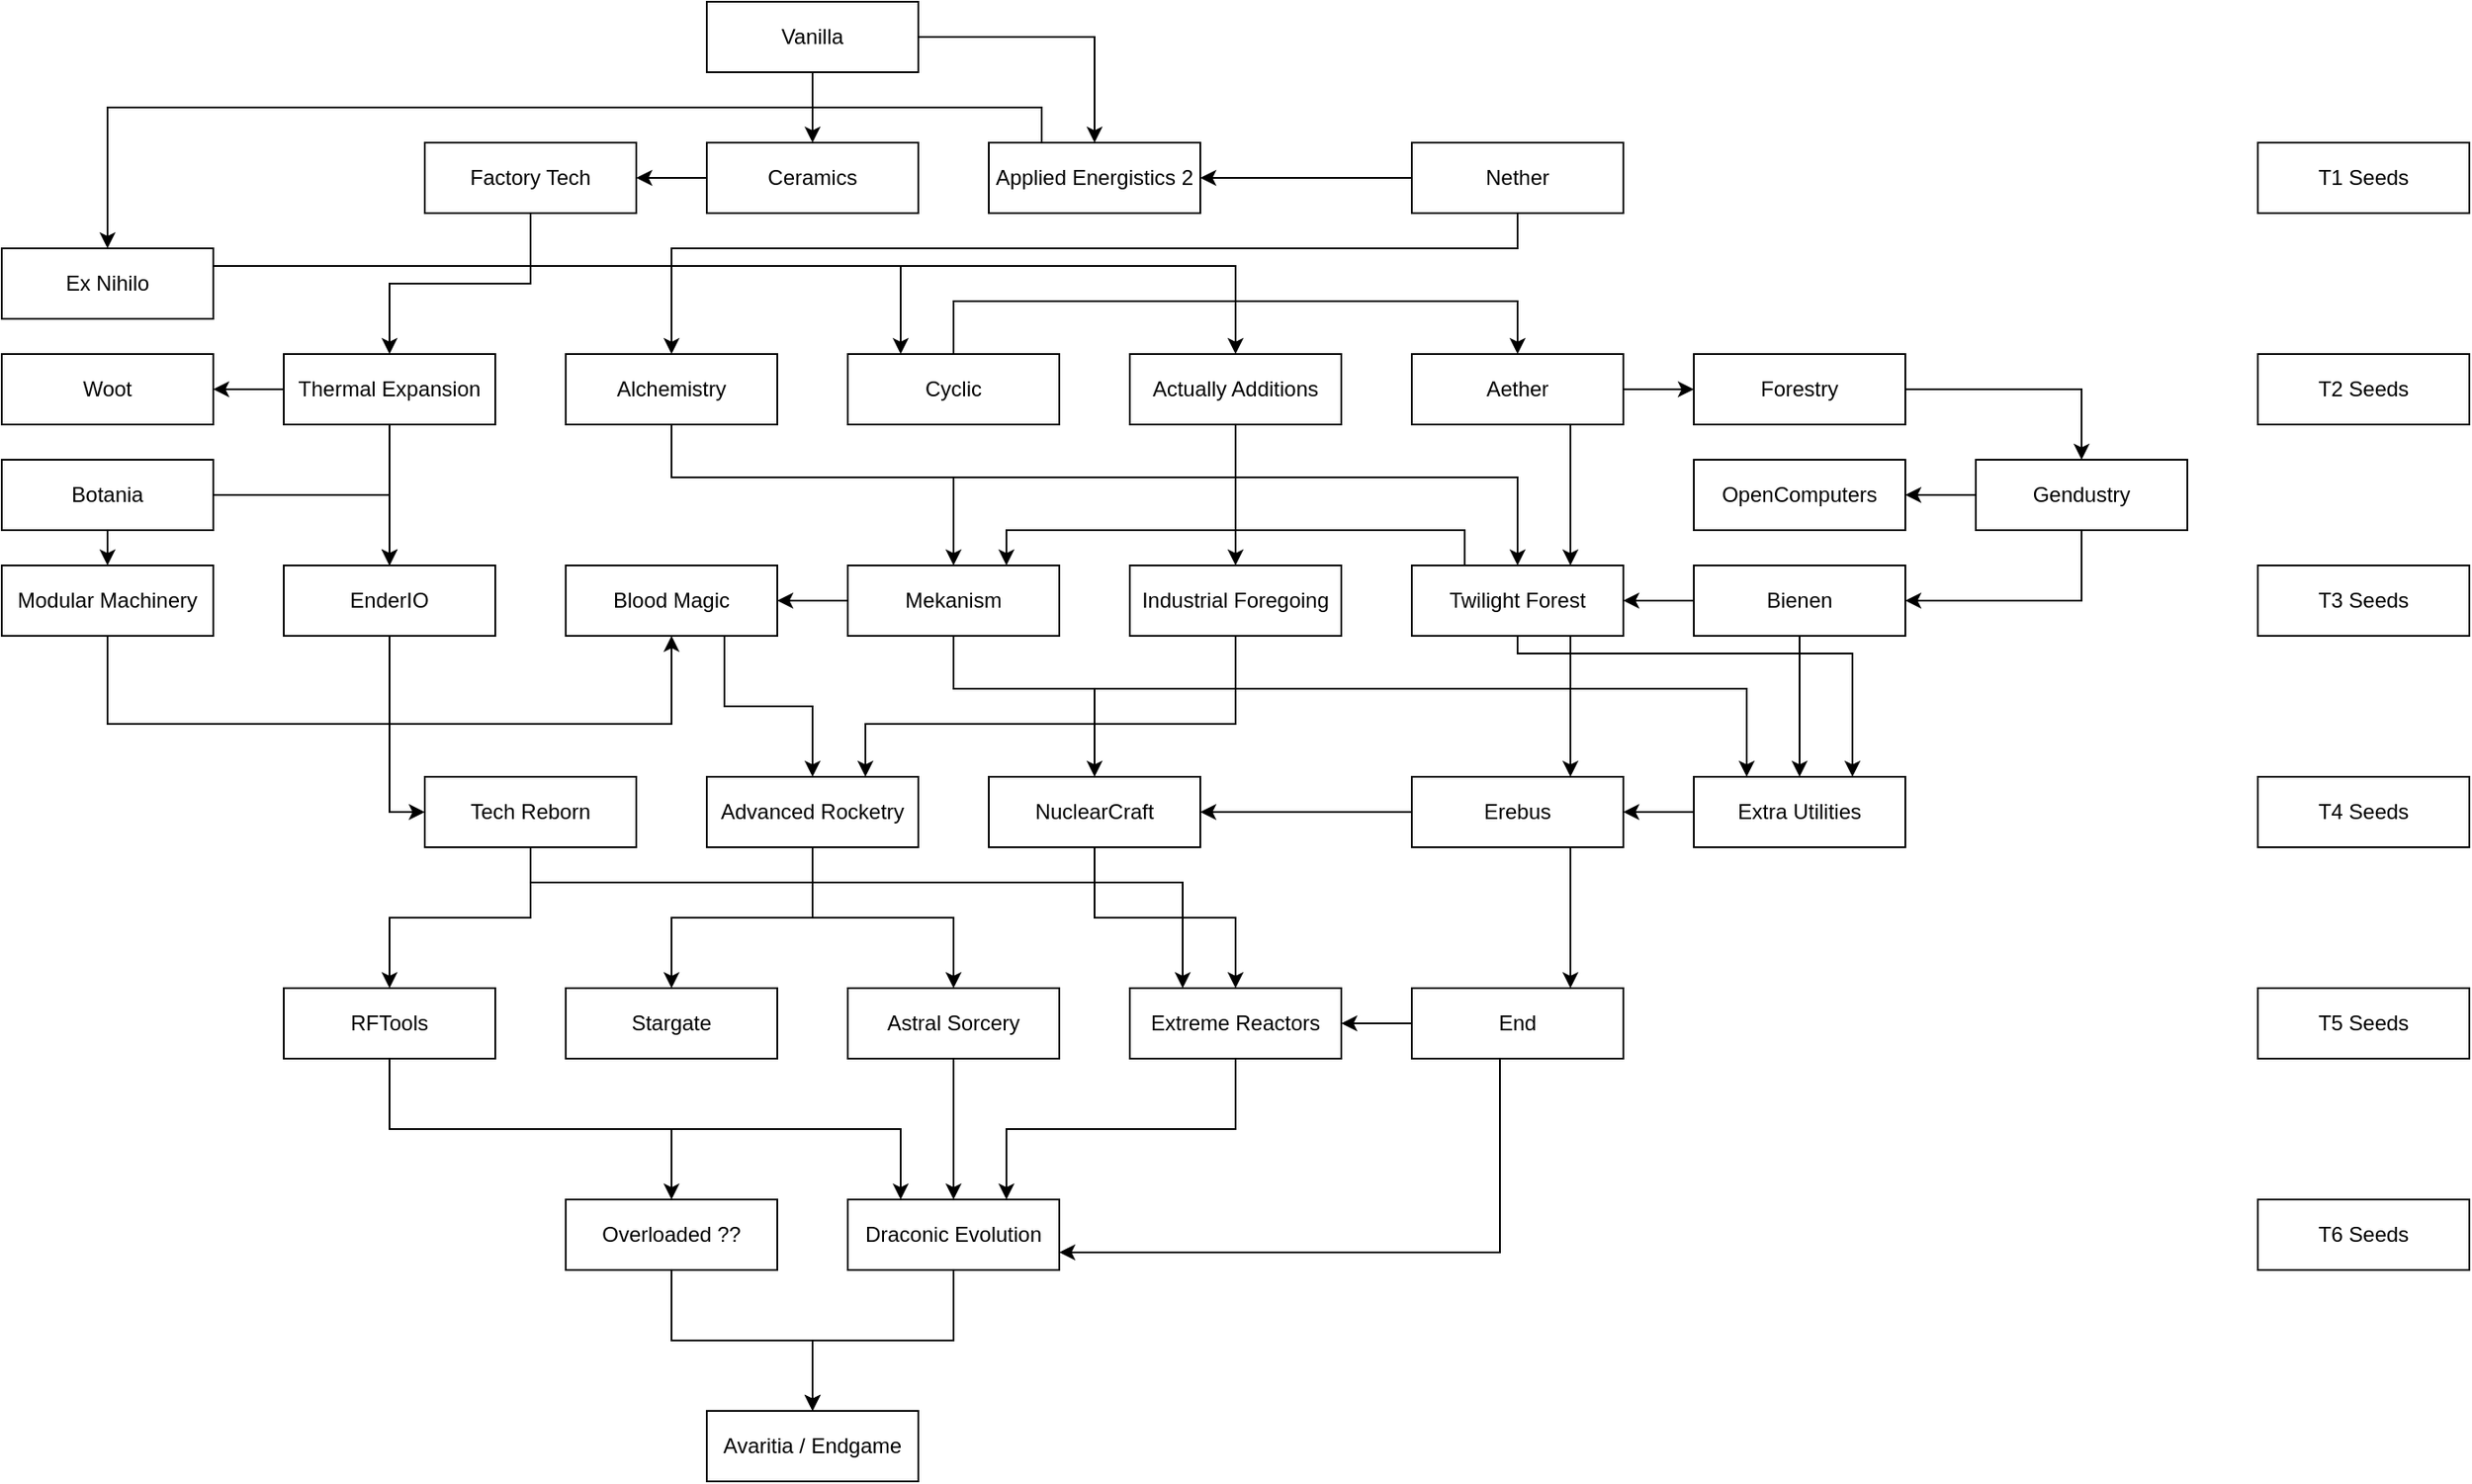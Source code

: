 <mxfile version="12.5.3" type="device"><diagram id="li2SQ4Bsw_zm8HCd5v-s" name="Page-1"><mxGraphModel dx="1086" dy="806" grid="1" gridSize="10" guides="1" tooltips="1" connect="1" arrows="1" fold="1" page="1" pageScale="1" pageWidth="1169" pageHeight="827" math="0" shadow="0"><root><mxCell id="0"/><mxCell id="1" parent="0"/><mxCell id="o-nXF44kHD8iium2Obyb-37" value="" style="edgeStyle=orthogonalEdgeStyle;rounded=0;orthogonalLoop=1;jettySize=auto;html=1;" parent="1" source="o-nXF44kHD8iium2Obyb-1" target="o-nXF44kHD8iium2Obyb-24" edge="1"><mxGeometry relative="1" as="geometry"/></mxCell><mxCell id="o-nXF44kHD8iium2Obyb-39" value="" style="edgeStyle=orthogonalEdgeStyle;rounded=0;orthogonalLoop=1;jettySize=auto;html=1;" parent="1" source="o-nXF44kHD8iium2Obyb-1" target="o-nXF44kHD8iium2Obyb-14" edge="1"><mxGeometry relative="1" as="geometry"><mxPoint x="640" y="60" as="targetPoint"/></mxGeometry></mxCell><mxCell id="o-nXF44kHD8iium2Obyb-1" value="Vanilla" style="rounded=0;whiteSpace=wrap;html=1;" parent="1" vertex="1"><mxGeometry x="440" y="40" width="120" height="40" as="geometry"/></mxCell><mxCell id="o-nXF44kHD8iium2Obyb-94" style="edgeStyle=orthogonalEdgeStyle;rounded=0;orthogonalLoop=1;jettySize=auto;html=1;exitX=0.5;exitY=1;exitDx=0;exitDy=0;entryX=0.75;entryY=0;entryDx=0;entryDy=0;" parent="1" source="o-nXF44kHD8iium2Obyb-2" target="o-nXF44kHD8iium2Obyb-10" edge="1"><mxGeometry relative="1" as="geometry"><Array as="points"><mxPoint x="740" y="450"/><mxPoint x="530" y="450"/></Array></mxGeometry></mxCell><mxCell id="o-nXF44kHD8iium2Obyb-2" value="Industrial Foregoing" style="rounded=0;whiteSpace=wrap;html=1;" parent="1" vertex="1"><mxGeometry x="680" y="360" width="120" height="40" as="geometry"/></mxCell><mxCell id="o-nXF44kHD8iium2Obyb-105" value="" style="edgeStyle=orthogonalEdgeStyle;rounded=0;orthogonalLoop=1;jettySize=auto;html=1;" parent="1" source="o-nXF44kHD8iium2Obyb-3" target="o-nXF44kHD8iium2Obyb-15" edge="1"><mxGeometry relative="1" as="geometry"/></mxCell><mxCell id="o-nXF44kHD8iium2Obyb-3" value="Astral Sorcery" style="rounded=0;whiteSpace=wrap;html=1;" parent="1" vertex="1"><mxGeometry x="520" y="600" width="120" height="40" as="geometry"/></mxCell><mxCell id="o-nXF44kHD8iium2Obyb-92" style="edgeStyle=orthogonalEdgeStyle;rounded=0;orthogonalLoop=1;jettySize=auto;html=1;exitX=0.75;exitY=1;exitDx=0;exitDy=0;" parent="1" source="o-nXF44kHD8iium2Obyb-4" target="o-nXF44kHD8iium2Obyb-10" edge="1"><mxGeometry relative="1" as="geometry"/></mxCell><mxCell id="o-nXF44kHD8iium2Obyb-4" value="Blood Magic" style="rounded=0;whiteSpace=wrap;html=1;" parent="1" vertex="1"><mxGeometry x="360" y="360" width="120" height="40" as="geometry"/></mxCell><mxCell id="o-nXF44kHD8iium2Obyb-63" value="" style="edgeStyle=orthogonalEdgeStyle;rounded=0;orthogonalLoop=1;jettySize=auto;html=1;" parent="1" source="o-nXF44kHD8iium2Obyb-5" target="o-nXF44kHD8iium2Obyb-7" edge="1"><mxGeometry relative="1" as="geometry"><mxPoint x="240" y="320" as="targetPoint"/></mxGeometry></mxCell><mxCell id="o-nXF44kHD8iium2Obyb-66" value="" style="edgeStyle=orthogonalEdgeStyle;rounded=0;orthogonalLoop=1;jettySize=auto;html=1;" parent="1" source="o-nXF44kHD8iium2Obyb-5" edge="1"><mxGeometry relative="1" as="geometry"><mxPoint x="100" y="360" as="targetPoint"/></mxGeometry></mxCell><mxCell id="o-nXF44kHD8iium2Obyb-5" value="Botania" style="rounded=0;whiteSpace=wrap;html=1;" parent="1" vertex="1"><mxGeometry x="40" y="300" width="120" height="40" as="geometry"/></mxCell><mxCell id="o-nXF44kHD8iium2Obyb-6" value="Avaritia / Endgame" style="rounded=0;whiteSpace=wrap;html=1;" parent="1" vertex="1"><mxGeometry x="440" y="840" width="120" height="40" as="geometry"/></mxCell><mxCell id="o-nXF44kHD8iium2Obyb-81" value="" style="edgeStyle=orthogonalEdgeStyle;rounded=0;orthogonalLoop=1;jettySize=auto;html=1;entryX=0;entryY=0.5;entryDx=0;entryDy=0;" parent="1" source="o-nXF44kHD8iium2Obyb-7" target="o-nXF44kHD8iium2Obyb-20" edge="1"><mxGeometry relative="1" as="geometry"><mxPoint x="260" y="480" as="targetPoint"/></mxGeometry></mxCell><mxCell id="o-nXF44kHD8iium2Obyb-7" value="EnderIO" style="rounded=0;whiteSpace=wrap;html=1;" parent="1" vertex="1"><mxGeometry x="200" y="360" width="120" height="40" as="geometry"/></mxCell><mxCell id="o-nXF44kHD8iium2Obyb-83" value="" style="edgeStyle=orthogonalEdgeStyle;rounded=0;orthogonalLoop=1;jettySize=auto;html=1;entryX=0.25;entryY=0;entryDx=0;entryDy=0;" parent="1" source="o-nXF44kHD8iium2Obyb-8" target="o-nXF44kHD8iium2Obyb-12" edge="1"><mxGeometry relative="1" as="geometry"><mxPoint x="580" y="480" as="targetPoint"/><Array as="points"><mxPoint x="580" y="430"/><mxPoint x="1030" y="430"/></Array></mxGeometry></mxCell><mxCell id="o-nXF44kHD8iium2Obyb-93" style="edgeStyle=orthogonalEdgeStyle;rounded=0;orthogonalLoop=1;jettySize=auto;html=1;exitX=0.5;exitY=1;exitDx=0;exitDy=0;entryX=0.5;entryY=0;entryDx=0;entryDy=0;" parent="1" source="o-nXF44kHD8iium2Obyb-8" target="o-nXF44kHD8iium2Obyb-29" edge="1"><mxGeometry relative="1" as="geometry"><Array as="points"><mxPoint x="580" y="430"/><mxPoint x="660" y="430"/></Array></mxGeometry></mxCell><mxCell id="o-nXF44kHD8iium2Obyb-111" value="" style="edgeStyle=orthogonalEdgeStyle;rounded=0;orthogonalLoop=1;jettySize=auto;html=1;" parent="1" source="o-nXF44kHD8iium2Obyb-8" target="o-nXF44kHD8iium2Obyb-4" edge="1"><mxGeometry relative="1" as="geometry"/></mxCell><mxCell id="o-nXF44kHD8iium2Obyb-8" value="Mekanism" style="rounded=0;whiteSpace=wrap;html=1;" parent="1" vertex="1"><mxGeometry x="520" y="360" width="120" height="40" as="geometry"/></mxCell><mxCell id="o-nXF44kHD8iium2Obyb-50" value="" style="edgeStyle=orthogonalEdgeStyle;rounded=0;orthogonalLoop=1;jettySize=auto;html=1;" parent="1" source="o-nXF44kHD8iium2Obyb-9" target="o-nXF44kHD8iium2Obyb-34" edge="1"><mxGeometry relative="1" as="geometry"/></mxCell><mxCell id="o-nXF44kHD8iium2Obyb-64" value="" style="edgeStyle=orthogonalEdgeStyle;rounded=0;orthogonalLoop=1;jettySize=auto;html=1;" parent="1" source="o-nXF44kHD8iium2Obyb-9" target="o-nXF44kHD8iium2Obyb-7" edge="1"><mxGeometry relative="1" as="geometry"/></mxCell><mxCell id="o-nXF44kHD8iium2Obyb-9" value="Thermal Expansion" style="rounded=0;whiteSpace=wrap;html=1;" parent="1" vertex="1"><mxGeometry x="200" y="240" width="120" height="40" as="geometry"/></mxCell><mxCell id="o-nXF44kHD8iium2Obyb-88" value="" style="edgeStyle=orthogonalEdgeStyle;rounded=0;orthogonalLoop=1;jettySize=auto;html=1;" parent="1" source="o-nXF44kHD8iium2Obyb-10" target="o-nXF44kHD8iium2Obyb-33" edge="1"><mxGeometry relative="1" as="geometry"><mxPoint x="500" y="600" as="targetPoint"/></mxGeometry></mxCell><mxCell id="o-nXF44kHD8iium2Obyb-10" value="Advanced Rocketry" style="rounded=0;whiteSpace=wrap;html=1;" parent="1" vertex="1"><mxGeometry x="440" y="480" width="120" height="40" as="geometry"/></mxCell><mxCell id="o-nXF44kHD8iium2Obyb-60" value="" style="edgeStyle=orthogonalEdgeStyle;rounded=0;orthogonalLoop=1;jettySize=auto;html=1;" parent="1" source="o-nXF44kHD8iium2Obyb-11" target="o-nXF44kHD8iium2Obyb-2" edge="1"><mxGeometry relative="1" as="geometry"/></mxCell><mxCell id="o-nXF44kHD8iium2Obyb-11" value="Actually Additions" style="rounded=0;whiteSpace=wrap;html=1;" parent="1" vertex="1"><mxGeometry x="680" y="240" width="120" height="40" as="geometry"/></mxCell><mxCell id="o-nXF44kHD8iium2Obyb-75" value="" style="edgeStyle=orthogonalEdgeStyle;rounded=0;orthogonalLoop=1;jettySize=auto;html=1;" parent="1" source="o-nXF44kHD8iium2Obyb-12" target="o-nXF44kHD8iium2Obyb-18" edge="1"><mxGeometry relative="1" as="geometry"/></mxCell><mxCell id="o-nXF44kHD8iium2Obyb-12" value="Extra Utilities" style="rounded=0;whiteSpace=wrap;html=1;" parent="1" vertex="1"><mxGeometry x="1000" y="480" width="120" height="40" as="geometry"/></mxCell><mxCell id="o-nXF44kHD8iium2Obyb-13" value="OpenComputers" style="rounded=0;whiteSpace=wrap;html=1;" parent="1" vertex="1"><mxGeometry x="1000" y="300" width="120" height="40" as="geometry"/></mxCell><mxCell id="nZScnemNXDAMBwu8Jyb--1" style="edgeStyle=orthogonalEdgeStyle;rounded=0;orthogonalLoop=1;jettySize=auto;html=1;exitX=0.25;exitY=0;exitDx=0;exitDy=0;entryX=0.5;entryY=0;entryDx=0;entryDy=0;" edge="1" parent="1" source="o-nXF44kHD8iium2Obyb-14" target="o-nXF44kHD8iium2Obyb-25"><mxGeometry relative="1" as="geometry"/></mxCell><mxCell id="o-nXF44kHD8iium2Obyb-14" value="Applied Energistics 2" style="rounded=0;whiteSpace=wrap;html=1;" parent="1" vertex="1"><mxGeometry x="600" y="120" width="120" height="40" as="geometry"/></mxCell><mxCell id="o-nXF44kHD8iium2Obyb-36" value="" style="edgeStyle=orthogonalEdgeStyle;rounded=0;orthogonalLoop=1;jettySize=auto;html=1;" parent="1" source="o-nXF44kHD8iium2Obyb-15" target="o-nXF44kHD8iium2Obyb-6" edge="1"><mxGeometry relative="1" as="geometry"/></mxCell><mxCell id="o-nXF44kHD8iium2Obyb-15" value="Draconic Evolution" style="rounded=0;whiteSpace=wrap;html=1;" parent="1" vertex="1"><mxGeometry x="520" y="720" width="120" height="40" as="geometry"/></mxCell><mxCell id="o-nXF44kHD8iium2Obyb-84" value="" style="edgeStyle=orthogonalEdgeStyle;rounded=0;orthogonalLoop=1;jettySize=auto;html=1;entryX=0.75;entryY=0;entryDx=0;entryDy=0;" parent="1" source="o-nXF44kHD8iium2Obyb-16" target="o-nXF44kHD8iium2Obyb-12" edge="1"><mxGeometry relative="1" as="geometry"><Array as="points"><mxPoint x="900" y="410"/><mxPoint x="1090" y="410"/></Array></mxGeometry></mxCell><mxCell id="o-nXF44kHD8iium2Obyb-110" style="edgeStyle=orthogonalEdgeStyle;rounded=0;orthogonalLoop=1;jettySize=auto;html=1;exitX=0.25;exitY=0;exitDx=0;exitDy=0;entryX=0.75;entryY=0;entryDx=0;entryDy=0;" parent="1" source="o-nXF44kHD8iium2Obyb-16" target="o-nXF44kHD8iium2Obyb-8" edge="1"><mxGeometry relative="1" as="geometry"/></mxCell><mxCell id="o-nXF44kHD8iium2Obyb-16" value="Twilight Forest" style="rounded=0;whiteSpace=wrap;html=1;" parent="1" vertex="1"><mxGeometry x="840" y="360" width="120" height="40" as="geometry"/></mxCell><mxCell id="o-nXF44kHD8iium2Obyb-74" value="" style="edgeStyle=orthogonalEdgeStyle;rounded=0;orthogonalLoop=1;jettySize=auto;html=1;" parent="1" source="o-nXF44kHD8iium2Obyb-17" target="o-nXF44kHD8iium2Obyb-21" edge="1"><mxGeometry relative="1" as="geometry"/></mxCell><mxCell id="o-nXF44kHD8iium2Obyb-17" value="Aether" style="rounded=0;whiteSpace=wrap;html=1;" parent="1" vertex="1"><mxGeometry x="840" y="240" width="120" height="40" as="geometry"/></mxCell><mxCell id="o-nXF44kHD8iium2Obyb-78" value="" style="edgeStyle=orthogonalEdgeStyle;rounded=0;orthogonalLoop=1;jettySize=auto;html=1;entryX=1;entryY=0.5;entryDx=0;entryDy=0;" parent="1" source="o-nXF44kHD8iium2Obyb-18" target="o-nXF44kHD8iium2Obyb-29" edge="1"><mxGeometry relative="1" as="geometry"><mxPoint x="760" y="500" as="targetPoint"/></mxGeometry></mxCell><mxCell id="o-nXF44kHD8iium2Obyb-18" value="Erebus" style="rounded=0;whiteSpace=wrap;html=1;" parent="1" vertex="1"><mxGeometry x="840" y="480" width="120" height="40" as="geometry"/></mxCell><mxCell id="o-nXF44kHD8iium2Obyb-69" value="" style="edgeStyle=orthogonalEdgeStyle;rounded=0;orthogonalLoop=1;jettySize=auto;html=1;" parent="1" source="o-nXF44kHD8iium2Obyb-19" target="o-nXF44kHD8iium2Obyb-35" edge="1"><mxGeometry relative="1" as="geometry"><Array as="points"><mxPoint x="900" y="180"/><mxPoint x="420" y="180"/></Array></mxGeometry></mxCell><mxCell id="o-nXF44kHD8iium2Obyb-113" value="" style="edgeStyle=orthogonalEdgeStyle;rounded=0;orthogonalLoop=1;jettySize=auto;html=1;entryX=1;entryY=0.5;entryDx=0;entryDy=0;" parent="1" source="o-nXF44kHD8iium2Obyb-19" target="o-nXF44kHD8iium2Obyb-14" edge="1"><mxGeometry relative="1" as="geometry"><mxPoint x="760" y="140.0" as="targetPoint"/></mxGeometry></mxCell><mxCell id="o-nXF44kHD8iium2Obyb-19" value="Nether" style="rounded=0;whiteSpace=wrap;html=1;" parent="1" vertex="1"><mxGeometry x="840" y="120" width="120" height="40" as="geometry"/></mxCell><mxCell id="o-nXF44kHD8iium2Obyb-96" style="edgeStyle=orthogonalEdgeStyle;rounded=0;orthogonalLoop=1;jettySize=auto;html=1;exitX=0.5;exitY=1;exitDx=0;exitDy=0;" parent="1" source="o-nXF44kHD8iium2Obyb-20" target="o-nXF44kHD8iium2Obyb-30" edge="1"><mxGeometry relative="1" as="geometry"/></mxCell><mxCell id="o-nXF44kHD8iium2Obyb-114" style="edgeStyle=orthogonalEdgeStyle;rounded=0;orthogonalLoop=1;jettySize=auto;html=1;exitX=0.5;exitY=1;exitDx=0;exitDy=0;entryX=0.25;entryY=0;entryDx=0;entryDy=0;" parent="1" source="o-nXF44kHD8iium2Obyb-20" target="o-nXF44kHD8iium2Obyb-26" edge="1"><mxGeometry relative="1" as="geometry"><Array as="points"><mxPoint x="340" y="540"/><mxPoint x="710" y="540"/></Array></mxGeometry></mxCell><mxCell id="o-nXF44kHD8iium2Obyb-20" value="Tech Reborn" style="rounded=0;whiteSpace=wrap;html=1;" parent="1" vertex="1"><mxGeometry x="280" y="480" width="120" height="40" as="geometry"/></mxCell><mxCell id="o-nXF44kHD8iium2Obyb-55" value="" style="edgeStyle=orthogonalEdgeStyle;rounded=0;orthogonalLoop=1;jettySize=auto;html=1;" parent="1" source="o-nXF44kHD8iium2Obyb-21" target="o-nXF44kHD8iium2Obyb-28" edge="1"><mxGeometry relative="1" as="geometry"><mxPoint x="1200" y="260" as="targetPoint"/></mxGeometry></mxCell><mxCell id="o-nXF44kHD8iium2Obyb-21" value="Forestry" style="rounded=0;whiteSpace=wrap;html=1;" parent="1" vertex="1"><mxGeometry x="1000" y="240" width="120" height="40" as="geometry"/></mxCell><mxCell id="o-nXF44kHD8iium2Obyb-76" value="" style="edgeStyle=orthogonalEdgeStyle;rounded=0;orthogonalLoop=1;jettySize=auto;html=1;" parent="1" source="o-nXF44kHD8iium2Obyb-22" target="o-nXF44kHD8iium2Obyb-12" edge="1"><mxGeometry relative="1" as="geometry"/></mxCell><mxCell id="o-nXF44kHD8iium2Obyb-85" value="" style="edgeStyle=orthogonalEdgeStyle;rounded=0;orthogonalLoop=1;jettySize=auto;html=1;" parent="1" source="o-nXF44kHD8iium2Obyb-22" target="o-nXF44kHD8iium2Obyb-16" edge="1"><mxGeometry relative="1" as="geometry"/></mxCell><mxCell id="o-nXF44kHD8iium2Obyb-22" value="Bienen" style="rounded=0;whiteSpace=wrap;html=1;" parent="1" vertex="1"><mxGeometry x="1000" y="360" width="120" height="40" as="geometry"/></mxCell><mxCell id="o-nXF44kHD8iium2Obyb-73" value="" style="edgeStyle=orthogonalEdgeStyle;rounded=0;orthogonalLoop=1;jettySize=auto;html=1;entryX=0.5;entryY=0;entryDx=0;entryDy=0;" parent="1" source="o-nXF44kHD8iium2Obyb-23" target="o-nXF44kHD8iium2Obyb-17" edge="1"><mxGeometry relative="1" as="geometry"><mxPoint x="580" y="160" as="targetPoint"/><Array as="points"><mxPoint x="580" y="210"/><mxPoint x="900" y="210"/></Array></mxGeometry></mxCell><mxCell id="o-nXF44kHD8iium2Obyb-23" value="Cyclic" style="rounded=0;whiteSpace=wrap;html=1;" parent="1" vertex="1"><mxGeometry x="520" y="240" width="120" height="40" as="geometry"/></mxCell><mxCell id="o-nXF44kHD8iium2Obyb-102" value="" style="edgeStyle=orthogonalEdgeStyle;rounded=0;orthogonalLoop=1;jettySize=auto;html=1;" parent="1" source="o-nXF44kHD8iium2Obyb-24" target="o-nXF44kHD8iium2Obyb-27" edge="1"><mxGeometry relative="1" as="geometry"/></mxCell><mxCell id="o-nXF44kHD8iium2Obyb-24" value="Ceramics" style="rounded=0;whiteSpace=wrap;html=1;" parent="1" vertex="1"><mxGeometry x="440" y="120" width="120" height="40" as="geometry"/></mxCell><mxCell id="o-nXF44kHD8iium2Obyb-59" value="" style="edgeStyle=orthogonalEdgeStyle;rounded=0;orthogonalLoop=1;jettySize=auto;html=1;entryX=0.5;entryY=0;entryDx=0;entryDy=0;" parent="1" source="o-nXF44kHD8iium2Obyb-25" target="o-nXF44kHD8iium2Obyb-11" edge="1"><mxGeometry relative="1" as="geometry"><mxPoint x="240" y="200" as="targetPoint"/><Array as="points"><mxPoint x="740" y="190"/></Array></mxGeometry></mxCell><mxCell id="o-nXF44kHD8iium2Obyb-103" style="edgeStyle=orthogonalEdgeStyle;rounded=0;orthogonalLoop=1;jettySize=auto;html=1;exitX=1;exitY=0.25;exitDx=0;exitDy=0;entryX=0.25;entryY=0;entryDx=0;entryDy=0;" parent="1" source="o-nXF44kHD8iium2Obyb-25" target="o-nXF44kHD8iium2Obyb-23" edge="1"><mxGeometry relative="1" as="geometry"/></mxCell><mxCell id="o-nXF44kHD8iium2Obyb-25" value="Ex Nihilo" style="rounded=0;whiteSpace=wrap;html=1;" parent="1" vertex="1"><mxGeometry x="40" y="180" width="120" height="40" as="geometry"/></mxCell><mxCell id="o-nXF44kHD8iium2Obyb-106" style="edgeStyle=orthogonalEdgeStyle;rounded=0;orthogonalLoop=1;jettySize=auto;html=1;entryX=0.75;entryY=0;entryDx=0;entryDy=0;" parent="1" source="o-nXF44kHD8iium2Obyb-26" target="o-nXF44kHD8iium2Obyb-15" edge="1"><mxGeometry relative="1" as="geometry"><Array as="points"><mxPoint x="740" y="680"/><mxPoint x="610" y="680"/></Array></mxGeometry></mxCell><mxCell id="o-nXF44kHD8iium2Obyb-26" value="Extreme Reactors" style="rounded=0;whiteSpace=wrap;html=1;" parent="1" vertex="1"><mxGeometry x="680" y="600" width="120" height="40" as="geometry"/></mxCell><mxCell id="o-nXF44kHD8iium2Obyb-49" value="" style="edgeStyle=orthogonalEdgeStyle;rounded=0;orthogonalLoop=1;jettySize=auto;html=1;entryX=0.5;entryY=0;entryDx=0;entryDy=0;" parent="1" source="o-nXF44kHD8iium2Obyb-27" target="o-nXF44kHD8iium2Obyb-9" edge="1"><mxGeometry relative="1" as="geometry"><mxPoint x="340" y="240" as="targetPoint"/></mxGeometry></mxCell><mxCell id="o-nXF44kHD8iium2Obyb-27" value="Factory Tech" style="rounded=0;whiteSpace=wrap;html=1;" parent="1" vertex="1"><mxGeometry x="280" y="120" width="120" height="40" as="geometry"/></mxCell><mxCell id="o-nXF44kHD8iium2Obyb-57" value="" style="edgeStyle=orthogonalEdgeStyle;rounded=0;orthogonalLoop=1;jettySize=auto;html=1;entryX=1;entryY=0.5;entryDx=0;entryDy=0;exitX=0.5;exitY=1;exitDx=0;exitDy=0;" parent="1" source="o-nXF44kHD8iium2Obyb-28" target="o-nXF44kHD8iium2Obyb-22" edge="1"><mxGeometry relative="1" as="geometry"><mxPoint x="1220" y="420" as="targetPoint"/></mxGeometry></mxCell><mxCell id="o-nXF44kHD8iium2Obyb-86" value="" style="edgeStyle=orthogonalEdgeStyle;rounded=0;orthogonalLoop=1;jettySize=auto;html=1;" parent="1" source="o-nXF44kHD8iium2Obyb-28" target="o-nXF44kHD8iium2Obyb-13" edge="1"><mxGeometry relative="1" as="geometry"/></mxCell><mxCell id="o-nXF44kHD8iium2Obyb-28" value="Gendustry" style="rounded=0;whiteSpace=wrap;html=1;" parent="1" vertex="1"><mxGeometry x="1160" y="300" width="120" height="40" as="geometry"/></mxCell><mxCell id="o-nXF44kHD8iium2Obyb-97" style="edgeStyle=orthogonalEdgeStyle;rounded=0;orthogonalLoop=1;jettySize=auto;html=1;" parent="1" source="o-nXF44kHD8iium2Obyb-29" target="o-nXF44kHD8iium2Obyb-26" edge="1"><mxGeometry relative="1" as="geometry"/></mxCell><mxCell id="o-nXF44kHD8iium2Obyb-29" value="NuclearCraft" style="rounded=0;whiteSpace=wrap;html=1;" parent="1" vertex="1"><mxGeometry x="600" y="480" width="120" height="40" as="geometry"/></mxCell><mxCell id="o-nXF44kHD8iium2Obyb-108" style="edgeStyle=orthogonalEdgeStyle;rounded=0;orthogonalLoop=1;jettySize=auto;html=1;" parent="1" source="o-nXF44kHD8iium2Obyb-30" target="o-nXF44kHD8iium2Obyb-32" edge="1"><mxGeometry relative="1" as="geometry"><Array as="points"><mxPoint x="260" y="680"/><mxPoint x="420" y="680"/></Array></mxGeometry></mxCell><mxCell id="o-nXF44kHD8iium2Obyb-109" style="edgeStyle=orthogonalEdgeStyle;rounded=0;orthogonalLoop=1;jettySize=auto;html=1;exitX=0.5;exitY=1;exitDx=0;exitDy=0;entryX=0.25;entryY=0;entryDx=0;entryDy=0;" parent="1" source="o-nXF44kHD8iium2Obyb-30" target="o-nXF44kHD8iium2Obyb-15" edge="1"><mxGeometry relative="1" as="geometry"/></mxCell><mxCell id="o-nXF44kHD8iium2Obyb-30" value="RFTools" style="rounded=0;whiteSpace=wrap;html=1;" parent="1" vertex="1"><mxGeometry x="200" y="600" width="120" height="40" as="geometry"/></mxCell><mxCell id="o-nXF44kHD8iium2Obyb-68" value="" style="edgeStyle=orthogonalEdgeStyle;rounded=0;orthogonalLoop=1;jettySize=auto;html=1;entryX=0.5;entryY=1;entryDx=0;entryDy=0;" parent="1" source="o-nXF44kHD8iium2Obyb-31" target="o-nXF44kHD8iium2Obyb-4" edge="1"><mxGeometry relative="1" as="geometry"><mxPoint x="100" y="480" as="targetPoint"/><Array as="points"><mxPoint x="100" y="450"/><mxPoint x="420" y="450"/></Array></mxGeometry></mxCell><mxCell id="o-nXF44kHD8iium2Obyb-31" value="Modular Machinery" style="rounded=0;whiteSpace=wrap;html=1;" parent="1" vertex="1"><mxGeometry x="40" y="360" width="120" height="40" as="geometry"/></mxCell><mxCell id="o-nXF44kHD8iium2Obyb-45" value="" style="edgeStyle=orthogonalEdgeStyle;rounded=0;orthogonalLoop=1;jettySize=auto;html=1;" parent="1" source="o-nXF44kHD8iium2Obyb-32" target="o-nXF44kHD8iium2Obyb-6" edge="1"><mxGeometry relative="1" as="geometry"><mxPoint x="580" y="840" as="targetPoint"/></mxGeometry></mxCell><mxCell id="o-nXF44kHD8iium2Obyb-32" value="Overloaded ??" style="rounded=0;whiteSpace=wrap;html=1;" parent="1" vertex="1"><mxGeometry x="360" y="720" width="120" height="40" as="geometry"/></mxCell><mxCell id="o-nXF44kHD8iium2Obyb-33" value="Stargate" style="rounded=0;whiteSpace=wrap;html=1;" parent="1" vertex="1"><mxGeometry x="360" y="600" width="120" height="40" as="geometry"/></mxCell><mxCell id="o-nXF44kHD8iium2Obyb-34" value="Woot" style="rounded=0;whiteSpace=wrap;html=1;" parent="1" vertex="1"><mxGeometry x="40" y="240" width="120" height="40" as="geometry"/></mxCell><mxCell id="o-nXF44kHD8iium2Obyb-51" value="" style="edgeStyle=orthogonalEdgeStyle;rounded=0;orthogonalLoop=1;jettySize=auto;html=1;" parent="1" source="o-nXF44kHD8iium2Obyb-35" target="o-nXF44kHD8iium2Obyb-16" edge="1"><mxGeometry relative="1" as="geometry"><Array as="points"><mxPoint x="420" y="310"/><mxPoint x="900" y="310"/></Array></mxGeometry></mxCell><mxCell id="o-nXF44kHD8iium2Obyb-61" value="" style="edgeStyle=orthogonalEdgeStyle;rounded=0;orthogonalLoop=1;jettySize=auto;html=1;" parent="1" source="o-nXF44kHD8iium2Obyb-35" target="o-nXF44kHD8iium2Obyb-8" edge="1"><mxGeometry relative="1" as="geometry"><Array as="points"><mxPoint x="420" y="310"/><mxPoint x="580" y="310"/></Array></mxGeometry></mxCell><mxCell id="o-nXF44kHD8iium2Obyb-35" value="Alchemistry" style="rounded=0;whiteSpace=wrap;html=1;" parent="1" vertex="1"><mxGeometry x="360" y="240" width="120" height="40" as="geometry"/></mxCell><mxCell id="o-nXF44kHD8iium2Obyb-98" value="" style="edgeStyle=orthogonalEdgeStyle;rounded=0;orthogonalLoop=1;jettySize=auto;html=1;" parent="1" source="o-nXF44kHD8iium2Obyb-43" target="o-nXF44kHD8iium2Obyb-26" edge="1"><mxGeometry relative="1" as="geometry"/></mxCell><mxCell id="o-nXF44kHD8iium2Obyb-100" value="" style="edgeStyle=orthogonalEdgeStyle;rounded=0;orthogonalLoop=1;jettySize=auto;html=1;entryX=1;entryY=0.75;entryDx=0;entryDy=0;" parent="1" source="o-nXF44kHD8iium2Obyb-43" target="o-nXF44kHD8iium2Obyb-15" edge="1"><mxGeometry relative="1" as="geometry"><mxPoint x="900" y="720" as="targetPoint"/><Array as="points"><mxPoint x="890" y="750"/></Array></mxGeometry></mxCell><mxCell id="o-nXF44kHD8iium2Obyb-43" value="End" style="rounded=0;whiteSpace=wrap;html=1;" parent="1" vertex="1"><mxGeometry x="840" y="600" width="120" height="40" as="geometry"/></mxCell><mxCell id="o-nXF44kHD8iium2Obyb-70" value="" style="endArrow=classic;html=1;exitX=0.75;exitY=1;exitDx=0;exitDy=0;entryX=0.75;entryY=0;entryDx=0;entryDy=0;" parent="1" source="o-nXF44kHD8iium2Obyb-17" target="o-nXF44kHD8iium2Obyb-16" edge="1"><mxGeometry width="50" height="50" relative="1" as="geometry"><mxPoint x="940" y="350" as="sourcePoint"/><mxPoint x="990" y="300" as="targetPoint"/></mxGeometry></mxCell><mxCell id="o-nXF44kHD8iium2Obyb-71" value="" style="endArrow=classic;html=1;exitX=0.75;exitY=1;exitDx=0;exitDy=0;entryX=0.75;entryY=0;entryDx=0;entryDy=0;" parent="1" source="o-nXF44kHD8iium2Obyb-16" target="o-nXF44kHD8iium2Obyb-18" edge="1"><mxGeometry width="50" height="50" relative="1" as="geometry"><mxPoint x="1010" y="620" as="sourcePoint"/><mxPoint x="1060" y="570" as="targetPoint"/></mxGeometry></mxCell><mxCell id="o-nXF44kHD8iium2Obyb-79" value="" style="endArrow=classic;html=1;exitX=0.75;exitY=1;exitDx=0;exitDy=0;entryX=0.75;entryY=0;entryDx=0;entryDy=0;" parent="1" edge="1"><mxGeometry width="50" height="50" relative="1" as="geometry"><mxPoint x="930" y="520" as="sourcePoint"/><mxPoint x="930" y="600" as="targetPoint"/></mxGeometry></mxCell><mxCell id="o-nXF44kHD8iium2Obyb-90" value="" style="edgeStyle=orthogonalEdgeStyle;rounded=0;orthogonalLoop=1;jettySize=auto;html=1;entryX=0.5;entryY=0;entryDx=0;entryDy=0;exitX=0.5;exitY=1;exitDx=0;exitDy=0;" parent="1" source="o-nXF44kHD8iium2Obyb-10" target="o-nXF44kHD8iium2Obyb-3" edge="1"><mxGeometry relative="1" as="geometry"><mxPoint x="510" y="530" as="sourcePoint"/><mxPoint x="430" y="610" as="targetPoint"/></mxGeometry></mxCell><mxCell id="o-nXF44kHD8iium2Obyb-116" value="T1 Seeds" style="rounded=0;whiteSpace=wrap;html=1;" parent="1" vertex="1"><mxGeometry x="1320" y="120" width="120" height="40" as="geometry"/></mxCell><mxCell id="o-nXF44kHD8iium2Obyb-117" value="T2&amp;nbsp;Seeds" style="rounded=0;whiteSpace=wrap;html=1;" parent="1" vertex="1"><mxGeometry x="1320" y="240" width="120" height="40" as="geometry"/></mxCell><mxCell id="o-nXF44kHD8iium2Obyb-118" value="T3 Seeds" style="rounded=0;whiteSpace=wrap;html=1;" parent="1" vertex="1"><mxGeometry x="1320" y="360" width="120" height="40" as="geometry"/></mxCell><mxCell id="o-nXF44kHD8iium2Obyb-119" value="T4 Seeds" style="rounded=0;whiteSpace=wrap;html=1;" parent="1" vertex="1"><mxGeometry x="1320" y="480" width="120" height="40" as="geometry"/></mxCell><mxCell id="o-nXF44kHD8iium2Obyb-120" value="T5 Seeds" style="rounded=0;whiteSpace=wrap;html=1;" parent="1" vertex="1"><mxGeometry x="1320" y="600" width="120" height="40" as="geometry"/></mxCell><mxCell id="o-nXF44kHD8iium2Obyb-121" value="T6 Seeds" style="rounded=0;whiteSpace=wrap;html=1;" parent="1" vertex="1"><mxGeometry x="1320" y="720" width="120" height="40" as="geometry"/></mxCell></root></mxGraphModel></diagram></mxfile>